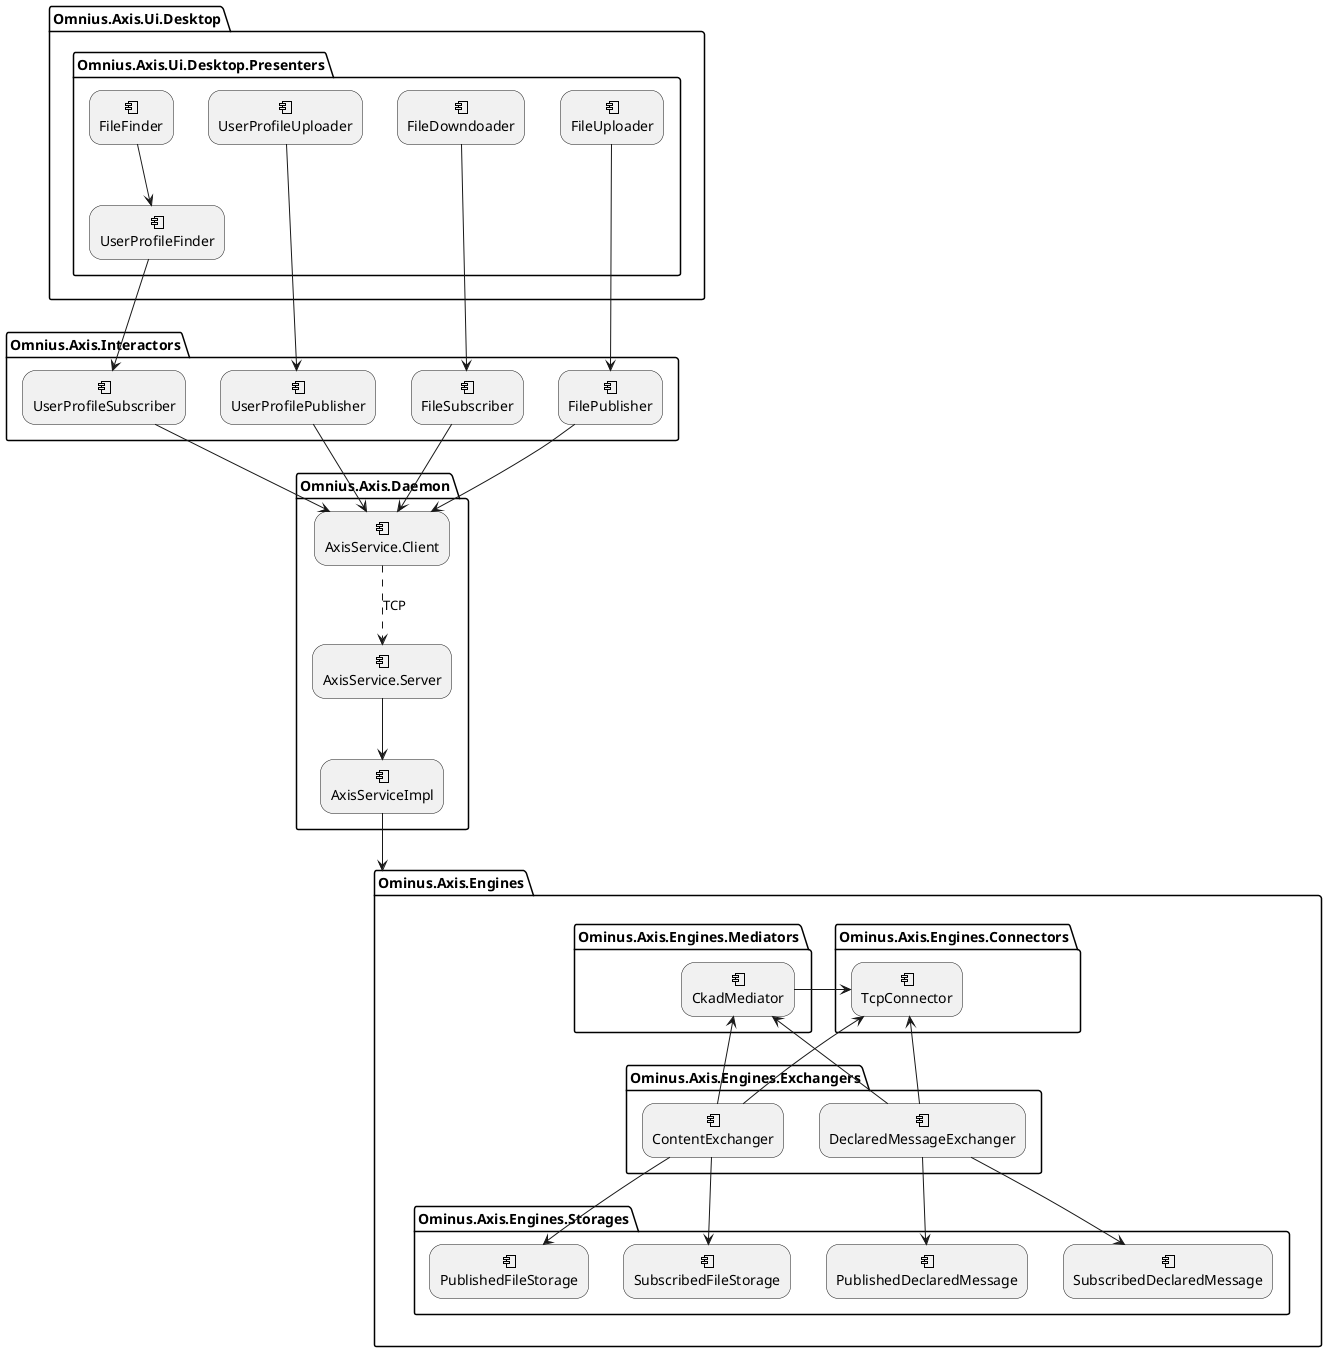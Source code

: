 @startuml

skinparam rectangle<<behavior>> {
	roundCorner 25
}
sprite $component jar:archimate/component

package Omnius.Axis.Ui.Desktop {
    package Omnius.Axis.Ui.Desktop.Presenters {
        rectangle UserProfileFinder <<$component>><<behavior>>
        rectangle UserProfileUploader <<$component>><<behavior>>
        rectangle FileFinder <<$component>><<behavior>>
        rectangle FileDowndoader <<$component>><<behavior>>
        rectangle FileUploader <<$component>><<behavior>>
    }
}

package Omnius.Axis.Interactors {
    rectangle FilePublisher <<$component>><<behavior>>
    rectangle FileSubscriber <<$component>><<behavior>>
    rectangle UserProfilePublisher <<$component>><<behavior>>
    rectangle UserProfileSubscriber <<$component>><<behavior>>
}

package Omnius.Axis.Daemon {
    rectangle AxisService.Client <<$component>><<behavior>>
    rectangle AxisService.Server <<$component>><<behavior>>
}

package Omnius.Axis.Daemon {
    rectangle AxisServiceImpl <<$component>><<behavior>>
}

package Ominus.Axis.Engines {
    package Ominus.Axis.Engines.Connectors {
        rectangle TcpConnector <<$component>><<behavior>>
    }
    package Ominus.Axis.Engines.Exchangers {
        rectangle ContentExchanger <<$component>><<behavior>>
        rectangle DeclaredMessageExchanger <<$component>><<behavior>>
    }
    package Ominus.Axis.Engines.Mediators {
        rectangle CkadMediator <<$component>><<behavior>>
    }
    package Ominus.Axis.Engines.Storages {
        rectangle PublishedFileStorage <<$component>><<behavior>>
        rectangle SubscribedFileStorage <<$component>><<behavior>>
        rectangle PublishedDeclaredMessage <<$component>><<behavior>>
        rectangle SubscribedDeclaredMessage <<$component>><<behavior>>
    }
}

UserProfileFinder -down-> UserProfileSubscriber
UserProfileUploader -down-> UserProfilePublisher
FileFinder -down-> UserProfileFinder
FileDowndoader -down-> FileSubscriber
FileUploader -down-> FilePublisher

FilePublisher -down-> AxisService.Client
FileSubscriber -down-> AxisService.Client
UserProfilePublisher -down-> AxisService.Client
UserProfileSubscriber -down-> AxisService.Client

AxisService.Client .down.> AxisService.Server : TCP

AxisService.Server -down-> AxisServiceImpl

AxisServiceImpl -down-> Ominus.Axis.Engines

CkadMediator -left-> TcpConnector

ContentExchanger -up-> TcpConnector
ContentExchanger -up-> CkadMediator
ContentExchanger -down-> PublishedFileStorage
ContentExchanger -down-> SubscribedFileStorage

DeclaredMessageExchanger -up-> TcpConnector
DeclaredMessageExchanger -up-> CkadMediator
DeclaredMessageExchanger -down-> PublishedDeclaredMessage
DeclaredMessageExchanger -down-> SubscribedDeclaredMessage

@enduml
